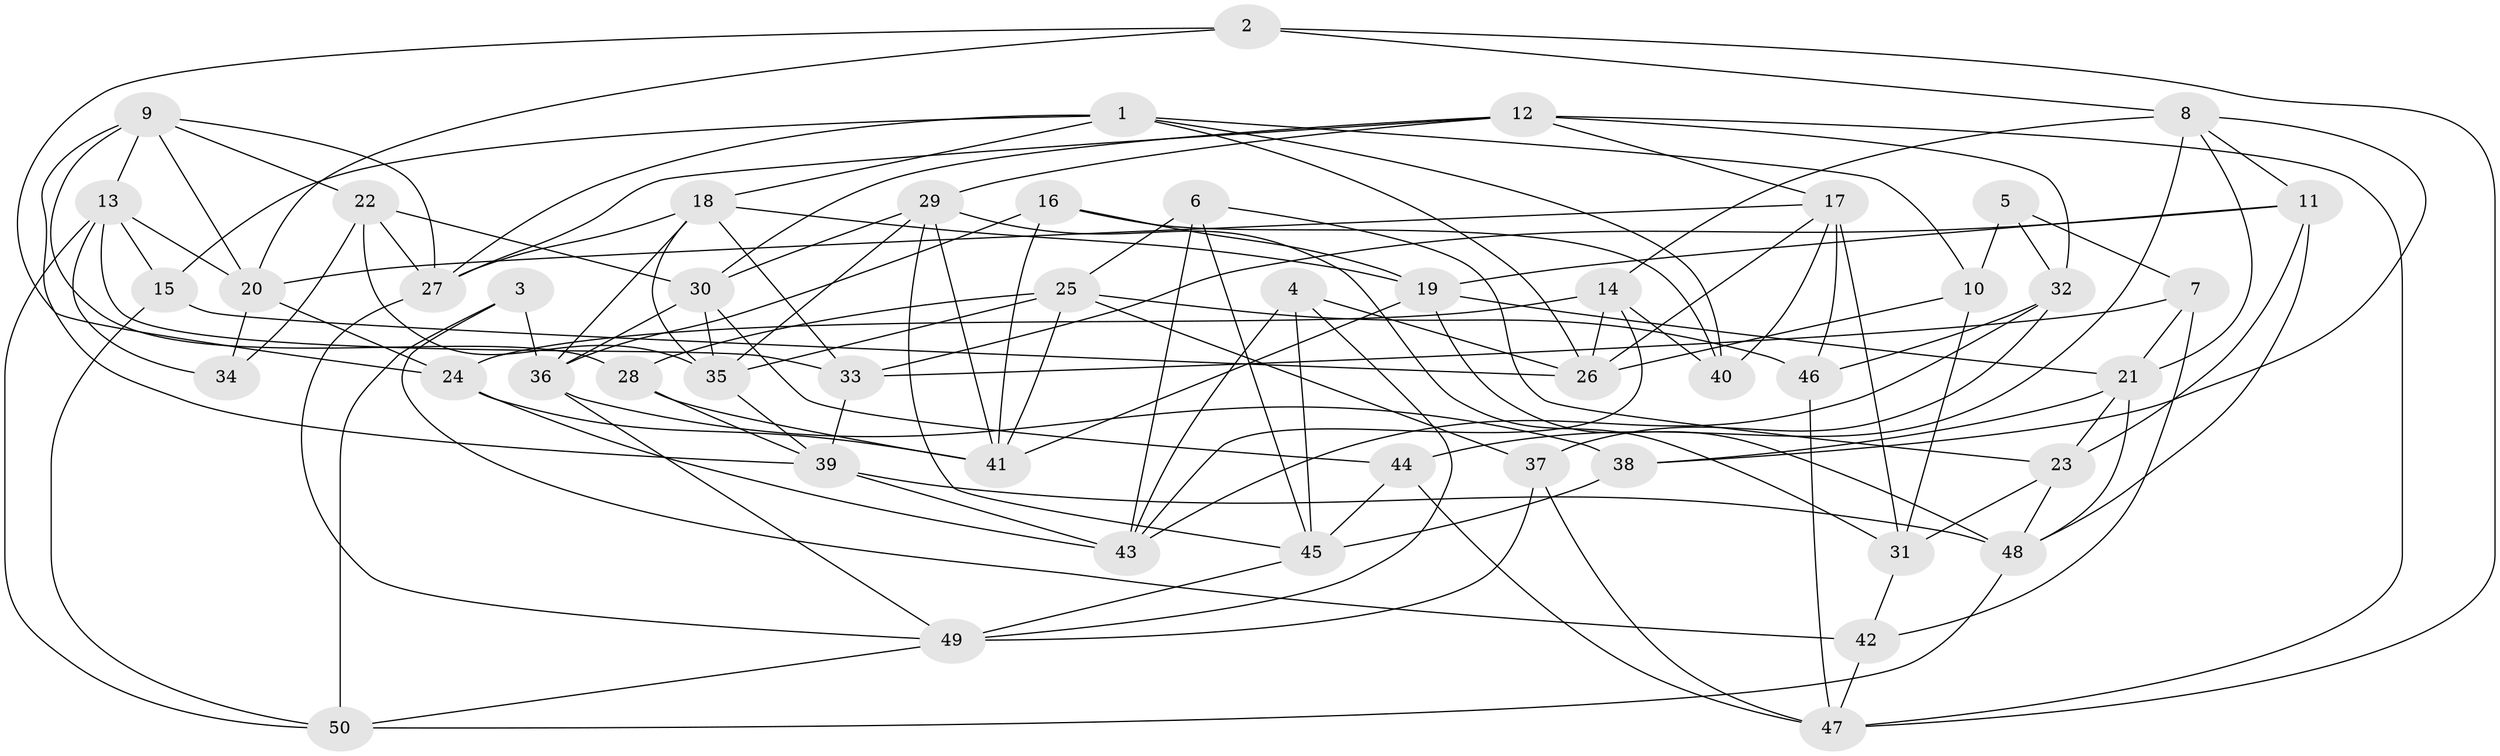 // original degree distribution, {4: 1.0}
// Generated by graph-tools (version 1.1) at 2025/38/03/04/25 23:38:14]
// undirected, 50 vertices, 127 edges
graph export_dot {
  node [color=gray90,style=filled];
  1;
  2;
  3;
  4;
  5;
  6;
  7;
  8;
  9;
  10;
  11;
  12;
  13;
  14;
  15;
  16;
  17;
  18;
  19;
  20;
  21;
  22;
  23;
  24;
  25;
  26;
  27;
  28;
  29;
  30;
  31;
  32;
  33;
  34;
  35;
  36;
  37;
  38;
  39;
  40;
  41;
  42;
  43;
  44;
  45;
  46;
  47;
  48;
  49;
  50;
  1 -- 10 [weight=1.0];
  1 -- 15 [weight=1.0];
  1 -- 18 [weight=1.0];
  1 -- 26 [weight=1.0];
  1 -- 27 [weight=1.0];
  1 -- 40 [weight=1.0];
  2 -- 8 [weight=1.0];
  2 -- 20 [weight=1.0];
  2 -- 24 [weight=1.0];
  2 -- 47 [weight=1.0];
  3 -- 36 [weight=1.0];
  3 -- 42 [weight=1.0];
  3 -- 50 [weight=2.0];
  4 -- 26 [weight=1.0];
  4 -- 43 [weight=1.0];
  4 -- 45 [weight=1.0];
  4 -- 49 [weight=1.0];
  5 -- 7 [weight=1.0];
  5 -- 10 [weight=1.0];
  5 -- 32 [weight=2.0];
  6 -- 23 [weight=1.0];
  6 -- 25 [weight=1.0];
  6 -- 43 [weight=1.0];
  6 -- 45 [weight=1.0];
  7 -- 21 [weight=1.0];
  7 -- 33 [weight=1.0];
  7 -- 42 [weight=1.0];
  8 -- 11 [weight=1.0];
  8 -- 14 [weight=1.0];
  8 -- 21 [weight=1.0];
  8 -- 38 [weight=1.0];
  8 -- 44 [weight=1.0];
  9 -- 13 [weight=1.0];
  9 -- 20 [weight=1.0];
  9 -- 22 [weight=1.0];
  9 -- 27 [weight=1.0];
  9 -- 28 [weight=1.0];
  9 -- 39 [weight=1.0];
  10 -- 26 [weight=1.0];
  10 -- 31 [weight=1.0];
  11 -- 19 [weight=1.0];
  11 -- 23 [weight=1.0];
  11 -- 33 [weight=2.0];
  11 -- 48 [weight=1.0];
  12 -- 17 [weight=1.0];
  12 -- 27 [weight=1.0];
  12 -- 29 [weight=1.0];
  12 -- 30 [weight=1.0];
  12 -- 32 [weight=1.0];
  12 -- 47 [weight=1.0];
  13 -- 15 [weight=1.0];
  13 -- 20 [weight=1.0];
  13 -- 33 [weight=1.0];
  13 -- 34 [weight=1.0];
  13 -- 50 [weight=1.0];
  14 -- 24 [weight=2.0];
  14 -- 26 [weight=1.0];
  14 -- 40 [weight=1.0];
  14 -- 43 [weight=1.0];
  15 -- 26 [weight=1.0];
  15 -- 50 [weight=1.0];
  16 -- 19 [weight=1.0];
  16 -- 36 [weight=1.0];
  16 -- 40 [weight=1.0];
  16 -- 41 [weight=1.0];
  17 -- 20 [weight=1.0];
  17 -- 26 [weight=1.0];
  17 -- 31 [weight=1.0];
  17 -- 40 [weight=1.0];
  17 -- 46 [weight=1.0];
  18 -- 19 [weight=1.0];
  18 -- 27 [weight=1.0];
  18 -- 33 [weight=1.0];
  18 -- 35 [weight=1.0];
  18 -- 36 [weight=1.0];
  19 -- 21 [weight=1.0];
  19 -- 41 [weight=1.0];
  19 -- 48 [weight=1.0];
  20 -- 24 [weight=1.0];
  20 -- 34 [weight=1.0];
  21 -- 23 [weight=1.0];
  21 -- 38 [weight=1.0];
  21 -- 48 [weight=1.0];
  22 -- 27 [weight=1.0];
  22 -- 30 [weight=1.0];
  22 -- 34 [weight=2.0];
  22 -- 35 [weight=1.0];
  23 -- 31 [weight=2.0];
  23 -- 48 [weight=1.0];
  24 -- 41 [weight=1.0];
  24 -- 43 [weight=1.0];
  25 -- 28 [weight=1.0];
  25 -- 35 [weight=1.0];
  25 -- 37 [weight=1.0];
  25 -- 41 [weight=1.0];
  25 -- 46 [weight=1.0];
  27 -- 49 [weight=1.0];
  28 -- 39 [weight=1.0];
  28 -- 41 [weight=1.0];
  29 -- 30 [weight=1.0];
  29 -- 31 [weight=1.0];
  29 -- 35 [weight=1.0];
  29 -- 41 [weight=1.0];
  29 -- 45 [weight=1.0];
  30 -- 35 [weight=1.0];
  30 -- 36 [weight=1.0];
  30 -- 44 [weight=1.0];
  31 -- 42 [weight=1.0];
  32 -- 37 [weight=1.0];
  32 -- 43 [weight=1.0];
  32 -- 46 [weight=1.0];
  33 -- 39 [weight=1.0];
  35 -- 39 [weight=1.0];
  36 -- 38 [weight=1.0];
  36 -- 49 [weight=1.0];
  37 -- 47 [weight=1.0];
  37 -- 49 [weight=1.0];
  38 -- 45 [weight=1.0];
  39 -- 43 [weight=1.0];
  39 -- 48 [weight=1.0];
  42 -- 47 [weight=1.0];
  44 -- 45 [weight=1.0];
  44 -- 47 [weight=1.0];
  45 -- 49 [weight=1.0];
  46 -- 47 [weight=1.0];
  48 -- 50 [weight=1.0];
  49 -- 50 [weight=1.0];
}

